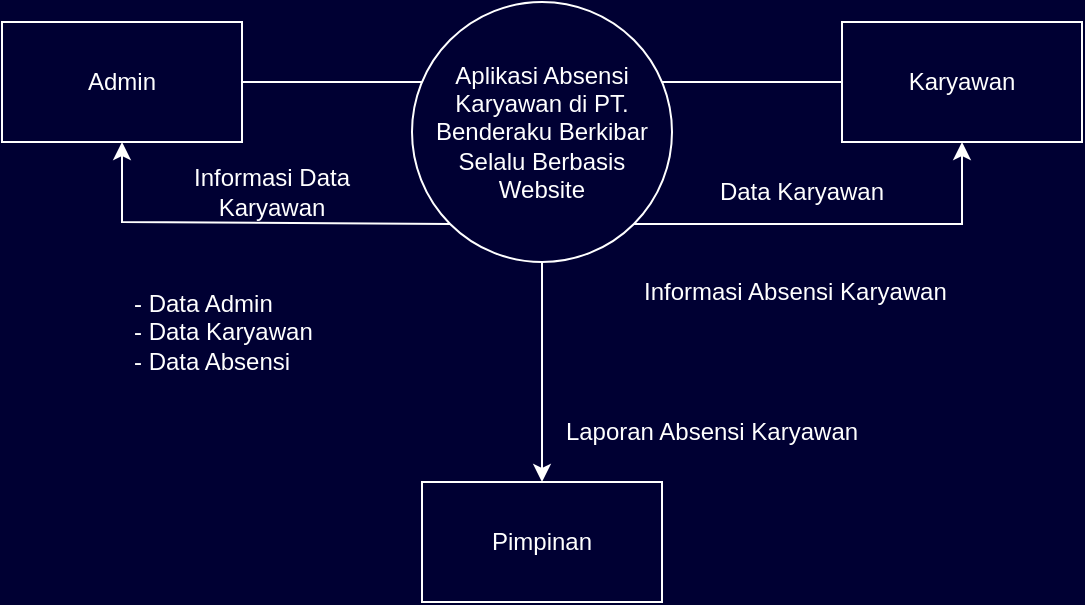 <mxfile version="24.3.1" type="github">
  <diagram name="Page-1" id="O2pF85n0yp7lPwGw6rg4">
    <mxGraphModel dx="832" dy="491" grid="1" gridSize="10" guides="1" tooltips="1" connect="1" arrows="1" fold="1" page="1" pageScale="1" pageWidth="850" pageHeight="1100" background="#000033" math="0" shadow="0">
      <root>
        <mxCell id="0" />
        <mxCell id="1" parent="0" />
        <mxCell id="wUFMJblf1iZADtFdAWqj-1" value="&lt;font color=&quot;#ffffff&quot;&gt;Aplikasi Absensi Karyawan di PT. Benderaku Berkibar Selalu Berbasis Website&lt;/font&gt;" style="ellipse;whiteSpace=wrap;html=1;aspect=fixed;labelBackgroundColor=none;fillColor=none;strokeColor=#FFFFFF;fontColor=#1A1A1A;" vertex="1" parent="1">
          <mxGeometry x="375" y="160" width="130" height="130" as="geometry" />
        </mxCell>
        <mxCell id="wUFMJblf1iZADtFdAWqj-2" value="&lt;font color=&quot;#ffffff&quot;&gt;Admin&lt;/font&gt;" style="rounded=0;whiteSpace=wrap;html=1;labelBackgroundColor=none;fillColor=none;strokeColor=#FFFFFF;fontColor=#1A1A1A;" vertex="1" parent="1">
          <mxGeometry x="170" y="170" width="120" height="60" as="geometry" />
        </mxCell>
        <mxCell id="wUFMJblf1iZADtFdAWqj-3" value="&lt;font style=&quot;&quot; color=&quot;#ffffff&quot;&gt;Karyawan&lt;/font&gt;" style="rounded=0;whiteSpace=wrap;html=1;labelBackgroundColor=none;fillColor=none;strokeColor=#FFFFFF;fontColor=#1A1A1A;" vertex="1" parent="1">
          <mxGeometry x="590" y="170" width="120" height="60" as="geometry" />
        </mxCell>
        <mxCell id="wUFMJblf1iZADtFdAWqj-4" value="&lt;font color=&quot;#ffffff&quot;&gt;Pimpinan&lt;/font&gt;" style="rounded=0;whiteSpace=wrap;html=1;labelBackgroundColor=none;fillColor=none;strokeColor=#FFFFFF;fontColor=#1A1A1A;" vertex="1" parent="1">
          <mxGeometry x="380" y="400" width="120" height="60" as="geometry" />
        </mxCell>
        <mxCell id="wUFMJblf1iZADtFdAWqj-6" value="" style="endArrow=none;html=1;rounded=0;exitX=1;exitY=0.5;exitDx=0;exitDy=0;labelBackgroundColor=none;strokeColor=#FFFFFF;fontColor=default;" edge="1" parent="1" source="wUFMJblf1iZADtFdAWqj-2">
          <mxGeometry width="50" height="50" relative="1" as="geometry">
            <mxPoint x="400" y="360" as="sourcePoint" />
            <mxPoint x="380" y="200" as="targetPoint" />
          </mxGeometry>
        </mxCell>
        <mxCell id="wUFMJblf1iZADtFdAWqj-7" value="" style="endArrow=none;html=1;rounded=0;entryX=0;entryY=0.5;entryDx=0;entryDy=0;labelBackgroundColor=none;strokeColor=#FFFFFF;fontColor=default;" edge="1" parent="1" target="wUFMJblf1iZADtFdAWqj-3">
          <mxGeometry width="50" height="50" relative="1" as="geometry">
            <mxPoint x="500" y="200" as="sourcePoint" />
            <mxPoint x="330" y="240" as="targetPoint" />
          </mxGeometry>
        </mxCell>
        <mxCell id="wUFMJblf1iZADtFdAWqj-8" value="" style="endArrow=classic;html=1;rounded=0;entryX=0.5;entryY=0;entryDx=0;entryDy=0;exitX=0.5;exitY=1;exitDx=0;exitDy=0;labelBackgroundColor=none;strokeColor=#FFFFFF;fontColor=default;" edge="1" parent="1" source="wUFMJblf1iZADtFdAWqj-1" target="wUFMJblf1iZADtFdAWqj-4">
          <mxGeometry width="50" height="50" relative="1" as="geometry">
            <mxPoint x="230" y="370" as="sourcePoint" />
            <mxPoint x="280" y="320" as="targetPoint" />
          </mxGeometry>
        </mxCell>
        <mxCell id="wUFMJblf1iZADtFdAWqj-9" value="" style="endArrow=classic;html=1;rounded=0;entryX=0.5;entryY=1;entryDx=0;entryDy=0;exitX=0;exitY=1;exitDx=0;exitDy=0;labelBackgroundColor=none;strokeColor=#FFFFFF;fontColor=default;" edge="1" parent="1" source="wUFMJblf1iZADtFdAWqj-1" target="wUFMJblf1iZADtFdAWqj-2">
          <mxGeometry width="50" height="50" relative="1" as="geometry">
            <mxPoint x="230" y="370" as="sourcePoint" />
            <mxPoint x="280" y="320" as="targetPoint" />
            <Array as="points">
              <mxPoint x="230" y="270" />
            </Array>
          </mxGeometry>
        </mxCell>
        <mxCell id="wUFMJblf1iZADtFdAWqj-10" value="" style="endArrow=classic;html=1;rounded=0;entryX=0.5;entryY=1;entryDx=0;entryDy=0;exitX=1;exitY=1;exitDx=0;exitDy=0;labelBackgroundColor=none;strokeColor=#FFFFFF;fontColor=default;" edge="1" parent="1" source="wUFMJblf1iZADtFdAWqj-1" target="wUFMJblf1iZADtFdAWqj-3">
          <mxGeometry width="50" height="50" relative="1" as="geometry">
            <mxPoint x="230" y="370" as="sourcePoint" />
            <mxPoint x="280" y="320" as="targetPoint" />
            <Array as="points">
              <mxPoint x="650" y="271" />
            </Array>
          </mxGeometry>
        </mxCell>
        <mxCell id="wUFMJblf1iZADtFdAWqj-11" value="&lt;font color=&quot;#ffffff&quot;&gt;Informasi Data Karyawan&lt;/font&gt;" style="text;html=1;align=center;verticalAlign=middle;whiteSpace=wrap;rounded=0;labelBackgroundColor=none;fontColor=#1A1A1A;" vertex="1" parent="1">
          <mxGeometry x="240" y="240" width="130" height="30" as="geometry" />
        </mxCell>
        <mxCell id="wUFMJblf1iZADtFdAWqj-14" value="&lt;font color=&quot;#ffffff&quot;&gt;Data Karyawan&lt;/font&gt;" style="text;html=1;align=center;verticalAlign=middle;whiteSpace=wrap;rounded=0;labelBackgroundColor=none;fontColor=#1A1A1A;" vertex="1" parent="1">
          <mxGeometry x="520" y="240" width="100" height="30" as="geometry" />
        </mxCell>
        <mxCell id="wUFMJblf1iZADtFdAWqj-15" value="&lt;font color=&quot;#ffffff&quot;&gt;- Data Admin&lt;/font&gt;&lt;div&gt;&lt;font color=&quot;#ffffff&quot;&gt;- Data Karyawan&lt;/font&gt;&lt;/div&gt;&lt;div&gt;&lt;font color=&quot;#ffffff&quot;&gt;- Data Absensi&lt;/font&gt;&lt;/div&gt;" style="text;strokeColor=none;fillColor=none;align=left;verticalAlign=middle;spacingLeft=4;spacingRight=4;overflow=hidden;points=[[0,0.5],[1,0.5]];portConstraint=eastwest;rotatable=0;whiteSpace=wrap;html=1;labelBackgroundColor=none;fontColor=#1A1A1A;" vertex="1" parent="1">
          <mxGeometry x="230" y="290" width="120" height="70" as="geometry" />
        </mxCell>
        <mxCell id="wUFMJblf1iZADtFdAWqj-16" value="&lt;font color=&quot;#ffffff&quot;&gt;Informasi Absensi Karyawan&lt;/font&gt;" style="text;strokeColor=none;fillColor=none;align=left;verticalAlign=middle;spacingLeft=4;spacingRight=4;overflow=hidden;points=[[0,0.5],[1,0.5]];portConstraint=eastwest;rotatable=0;whiteSpace=wrap;html=1;labelBackgroundColor=none;fontColor=#1A1A1A;" vertex="1" parent="1">
          <mxGeometry x="485" y="290" width="170" height="30" as="geometry" />
        </mxCell>
        <mxCell id="wUFMJblf1iZADtFdAWqj-17" value="&lt;font color=&quot;#ffffff&quot;&gt;Laporan Absensi Karyawan&lt;/font&gt;" style="text;html=1;align=center;verticalAlign=middle;whiteSpace=wrap;rounded=0;labelBackgroundColor=none;fontColor=#1A1A1A;" vertex="1" parent="1">
          <mxGeometry x="450" y="360" width="150" height="30" as="geometry" />
        </mxCell>
      </root>
    </mxGraphModel>
  </diagram>
</mxfile>
